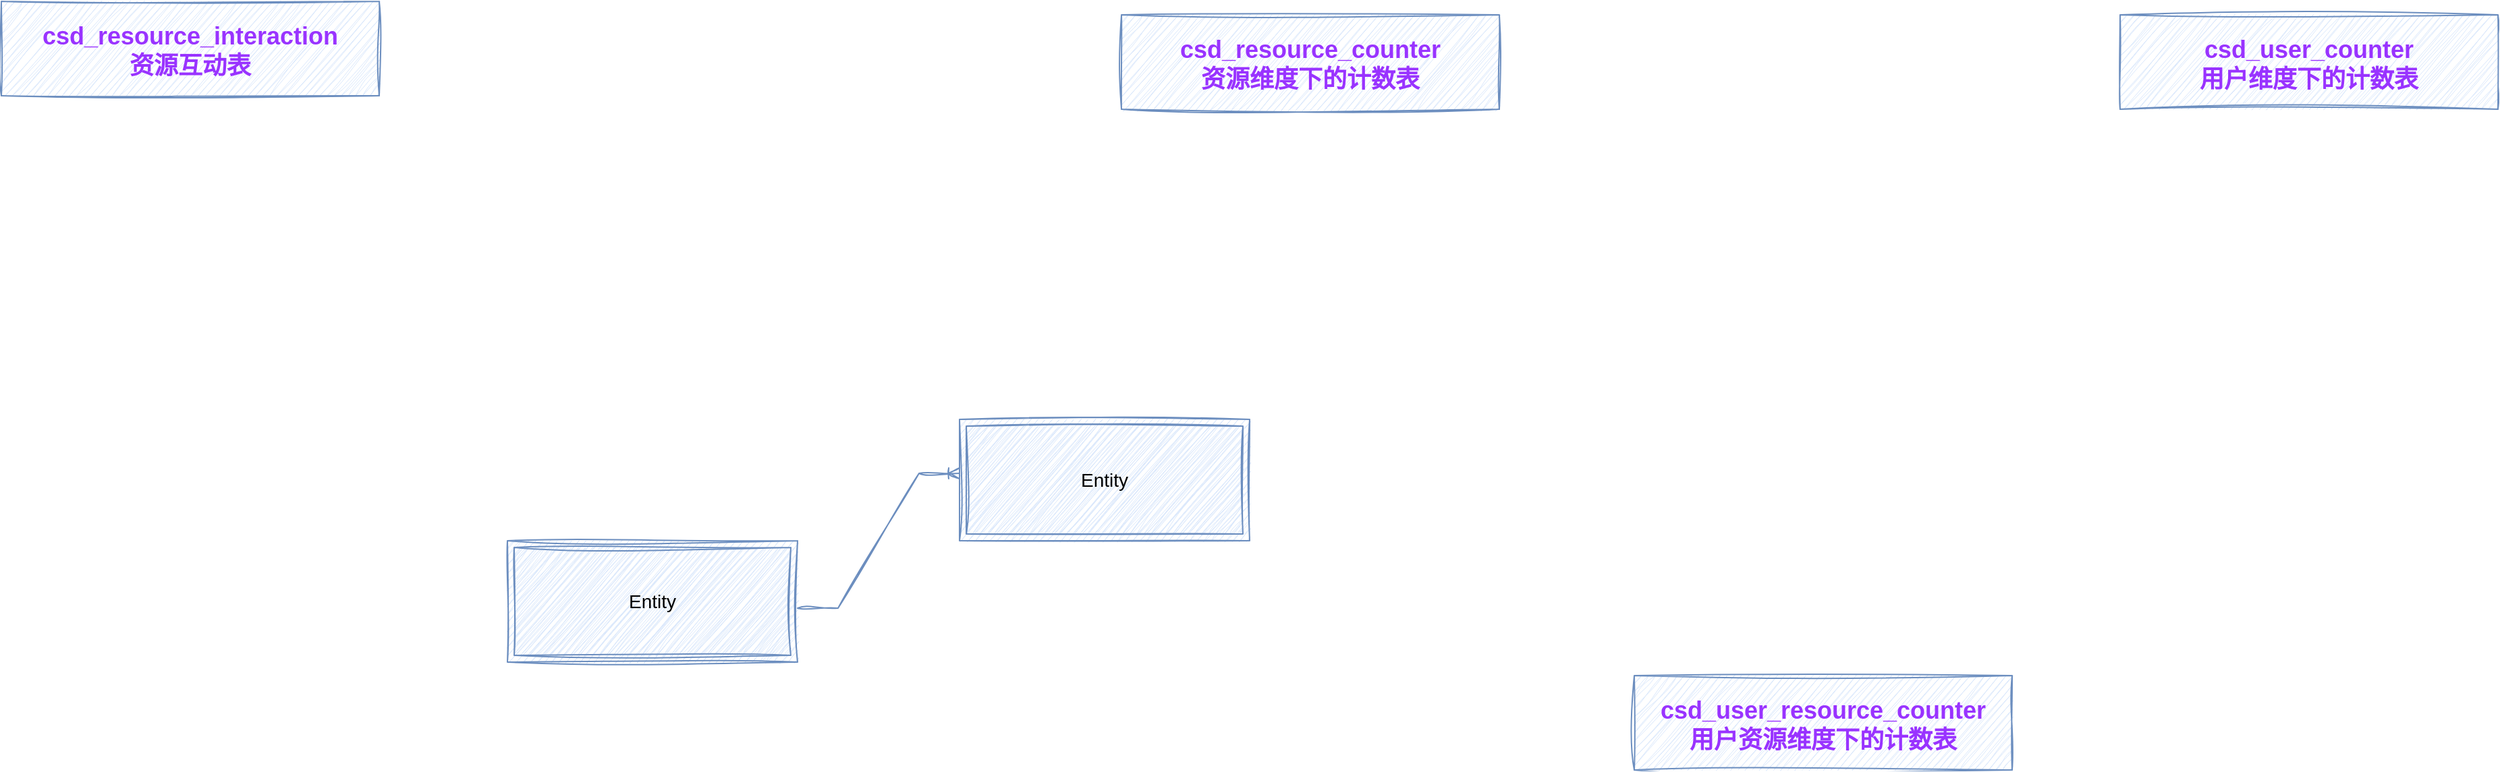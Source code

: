 <mxfile version="20.8.4" type="github">
  <diagram id="R2lEEEUBdFMjLlhIrx00" name="Page-1">
    <mxGraphModel dx="1434" dy="844" grid="1" gridSize="10" guides="1" tooltips="1" connect="1" arrows="1" fold="1" page="1" pageScale="1" pageWidth="850" pageHeight="1100" math="0" shadow="0" extFonts="Permanent Marker^https://fonts.googleapis.com/css?family=Permanent+Marker">
      <root>
        <mxCell id="0" />
        <mxCell id="1" parent="0" />
        <mxCell id="zaY957FdECM3aW0_qBol-46" value="csd_resource_interaction&#xa;资源互动表" style="swimlane;fontStyle=1;childLayout=stackLayout;horizontal=1;startSize=80;horizontalStack=0;resizeParent=1;resizeParentMax=0;resizeLast=0;collapsible=1;marginBottom=0;align=center;fontSize=18;sketch=1;hachureGap=4;jiggle=2;curveFitting=1;fontFamily=Helvetica;fillColor=#dae8fc;strokeColor=#6c8ebf;movable=1;resizable=1;rotatable=1;deletable=1;editable=1;connectable=1;fontColor=#9933FF;" vertex="1" collapsed="1" parent="1">
          <mxGeometry x="50" y="70" width="280" height="70" as="geometry">
            <mxRectangle x="50" y="70" width="550" height="630" as="alternateBounds" />
          </mxGeometry>
        </mxCell>
        <mxCell id="zaY957FdECM3aW0_qBol-61" value="id: bigint 主键ID，无实际含义" style="text;strokeColor=#6c8ebf;fillColor=#dae8fc;spacingLeft=4;spacingRight=4;overflow=hidden;rotatable=0;points=[[0,0.5],[1,0.5]];portConstraint=eastwest;fontSize=14;sketch=1;hachureGap=4;jiggle=2;curveFitting=1;fontFamily=Helvetica;align=left;verticalAlign=middle;" vertex="1" parent="zaY957FdECM3aW0_qBol-46">
          <mxGeometry y="80" width="550" height="50" as="geometry" />
        </mxCell>
        <mxCell id="zaY957FdECM3aW0_qBol-4" value="account_id: varchar(64) 互动用户ID" style="text;strokeColor=#6c8ebf;fillColor=#dae8fc;spacingLeft=4;spacingRight=4;overflow=hidden;rotatable=0;points=[[0,0.5],[1,0.5]];portConstraint=eastwest;fontSize=14;sketch=1;hachureGap=4;jiggle=2;curveFitting=1;fontFamily=Helvetica;align=left;verticalAlign=middle;" vertex="1" parent="zaY957FdECM3aW0_qBol-46">
          <mxGeometry y="130" width="550" height="50" as="geometry" />
        </mxCell>
        <mxCell id="zaY957FdECM3aW0_qBol-48" value="resource_type: varchar(32) 资源类型" style="text;strokeColor=#6c8ebf;fillColor=#dae8fc;spacingLeft=4;spacingRight=4;overflow=hidden;rotatable=0;points=[[0,0.5],[1,0.5]];portConstraint=eastwest;fontSize=14;sketch=1;hachureGap=4;jiggle=2;curveFitting=1;fontFamily=Helvetica;align=left;verticalAlign=middle;" vertex="1" parent="zaY957FdECM3aW0_qBol-46">
          <mxGeometry y="180" width="550" height="50" as="geometry" />
        </mxCell>
        <mxCell id="zaY957FdECM3aW0_qBol-49" value="resource_id: varchar(128) 资源ID" style="text;strokeColor=#6c8ebf;fillColor=#dae8fc;spacingLeft=4;spacingRight=4;overflow=hidden;rotatable=0;points=[[0,0.5],[1,0.5]];portConstraint=eastwest;fontSize=14;sketch=1;hachureGap=4;jiggle=2;curveFitting=1;fontFamily=Helvetica;align=left;verticalAlign=middle;" vertex="1" parent="zaY957FdECM3aW0_qBol-46">
          <mxGeometry y="230" width="550" height="50" as="geometry" />
        </mxCell>
        <mxCell id="zaY957FdECM3aW0_qBol-62" value="resource_owner_id: varchar(64) 资源所属用户ID" style="text;strokeColor=#6c8ebf;fillColor=#dae8fc;spacingLeft=4;spacingRight=4;overflow=hidden;rotatable=0;points=[[0,0.5],[1,0.5]];portConstraint=eastwest;fontSize=14;sketch=1;hachureGap=4;jiggle=2;curveFitting=1;fontFamily=Helvetica;align=left;verticalAlign=middle;" vertex="1" parent="zaY957FdECM3aW0_qBol-46">
          <mxGeometry y="280" width="550" height="50" as="geometry" />
        </mxCell>
        <mxCell id="zaY957FdECM3aW0_qBol-50" value="action: varchar(32) 互动行为，点赞(like)，收藏(collect)，打赏(reward)，浏览(view)等" style="text;strokeColor=#6c8ebf;fillColor=#dae8fc;spacingLeft=4;spacingRight=4;overflow=hidden;rotatable=0;points=[[0,0.5],[1,0.5]];portConstraint=eastwest;fontSize=14;sketch=1;hachureGap=4;jiggle=2;curveFitting=1;fontFamily=Helvetica;align=left;verticalAlign=middle;" vertex="1" parent="zaY957FdECM3aW0_qBol-46">
          <mxGeometry y="330" width="550" height="50" as="geometry" />
        </mxCell>
        <mxCell id="zaY957FdECM3aW0_qBol-51" value="interact_info: text 互动明细，json结构表示" style="text;strokeColor=#6c8ebf;fillColor=#dae8fc;spacingLeft=4;spacingRight=4;overflow=hidden;rotatable=0;points=[[0,0.5],[1,0.5]];portConstraint=eastwest;fontSize=14;sketch=1;hachureGap=4;jiggle=2;curveFitting=1;fontFamily=Helvetica;align=left;verticalAlign=middle;" vertex="1" parent="zaY957FdECM3aW0_qBol-46">
          <mxGeometry y="380" width="550" height="50" as="geometry" />
        </mxCell>
        <mxCell id="zaY957FdECM3aW0_qBol-56" value="status: tinyint 状态 1-正常状态 2-取消状态" style="text;strokeColor=#6c8ebf;fillColor=#dae8fc;spacingLeft=4;spacingRight=4;overflow=hidden;rotatable=0;points=[[0,0.5],[1,0.5]];portConstraint=eastwest;fontSize=14;sketch=1;hachureGap=4;jiggle=2;curveFitting=1;fontFamily=Helvetica;align=left;verticalAlign=middle;" vertex="1" parent="zaY957FdECM3aW0_qBol-46">
          <mxGeometry y="430" width="550" height="50" as="geometry" />
        </mxCell>
        <mxCell id="zaY957FdECM3aW0_qBol-57" value="cancel_time: bigint 取消互动(如取消点赞)的操作时间" style="text;strokeColor=#6c8ebf;fillColor=#dae8fc;spacingLeft=4;spacingRight=4;overflow=hidden;rotatable=0;points=[[0,0.5],[1,0.5]];portConstraint=eastwest;fontSize=14;sketch=1;hachureGap=4;jiggle=2;curveFitting=1;fontFamily=Helvetica;align=left;verticalAlign=middle;" vertex="1" parent="zaY957FdECM3aW0_qBol-46">
          <mxGeometry y="480" width="550" height="50" as="geometry" />
        </mxCell>
        <mxCell id="zaY957FdECM3aW0_qBol-58" value="create_time: bigint 创建时间" style="text;strokeColor=#6c8ebf;fillColor=#dae8fc;spacingLeft=4;spacingRight=4;overflow=hidden;rotatable=0;points=[[0,0.5],[1,0.5]];portConstraint=eastwest;fontSize=14;sketch=1;hachureGap=4;jiggle=2;curveFitting=1;fontFamily=Helvetica;align=left;verticalAlign=middle;" vertex="1" parent="zaY957FdECM3aW0_qBol-46">
          <mxGeometry y="530" width="550" height="50" as="geometry" />
        </mxCell>
        <mxCell id="zaY957FdECM3aW0_qBol-59" value="update_time: bigint 更新时间" style="text;strokeColor=#6c8ebf;fillColor=#dae8fc;spacingLeft=4;spacingRight=4;overflow=hidden;rotatable=0;points=[[0,0.5],[1,0.5]];portConstraint=eastwest;fontSize=14;sketch=1;hachureGap=4;jiggle=2;curveFitting=1;fontFamily=Helvetica;align=left;verticalAlign=middle;" vertex="1" parent="zaY957FdECM3aW0_qBol-46">
          <mxGeometry y="580" width="550" height="50" as="geometry" />
        </mxCell>
        <mxCell id="zaY957FdECM3aW0_qBol-63" value="csd_resource_counter&#xa;资源维度下的计数表" style="swimlane;fontStyle=1;childLayout=stackLayout;horizontal=1;startSize=80;horizontalStack=0;resizeParent=1;resizeParentMax=0;resizeLast=0;collapsible=1;marginBottom=0;align=center;fontSize=18;sketch=1;hachureGap=4;jiggle=2;curveFitting=1;fontFamily=Helvetica;fillColor=#dae8fc;strokeColor=#6c8ebf;movable=1;resizable=1;rotatable=1;deletable=1;editable=1;connectable=1;fontColor=#9933FF;" vertex="1" collapsed="1" parent="1">
          <mxGeometry x="880" y="80" width="280" height="70" as="geometry">
            <mxRectangle x="880" y="80" width="550" height="430" as="alternateBounds" />
          </mxGeometry>
        </mxCell>
        <mxCell id="zaY957FdECM3aW0_qBol-64" value="id: bigint 主键ID，无实际含义" style="text;strokeColor=#6c8ebf;fillColor=#dae8fc;spacingLeft=4;spacingRight=4;overflow=hidden;rotatable=0;points=[[0,0.5],[1,0.5]];portConstraint=eastwest;fontSize=14;sketch=1;hachureGap=4;jiggle=2;curveFitting=1;fontFamily=Helvetica;align=left;verticalAlign=middle;" vertex="1" parent="zaY957FdECM3aW0_qBol-63">
          <mxGeometry y="80" width="550" height="50" as="geometry" />
        </mxCell>
        <mxCell id="zaY957FdECM3aW0_qBol-66" value="resource_type: varchar(32) 资源类型" style="text;strokeColor=#6c8ebf;fillColor=#dae8fc;spacingLeft=4;spacingRight=4;overflow=hidden;rotatable=0;points=[[0,0.5],[1,0.5]];portConstraint=eastwest;fontSize=14;sketch=1;hachureGap=4;jiggle=2;curveFitting=1;fontFamily=Helvetica;align=left;verticalAlign=middle;" vertex="1" parent="zaY957FdECM3aW0_qBol-63">
          <mxGeometry y="130" width="550" height="50" as="geometry" />
        </mxCell>
        <mxCell id="zaY957FdECM3aW0_qBol-67" value="resource_id: varchar(128) 资源ID" style="text;strokeColor=#6c8ebf;fillColor=#dae8fc;spacingLeft=4;spacingRight=4;overflow=hidden;rotatable=0;points=[[0,0.5],[1,0.5]];portConstraint=eastwest;fontSize=14;sketch=1;hachureGap=4;jiggle=2;curveFitting=1;fontFamily=Helvetica;align=left;verticalAlign=middle;" vertex="1" parent="zaY957FdECM3aW0_qBol-63">
          <mxGeometry y="180" width="550" height="50" as="geometry" />
        </mxCell>
        <mxCell id="zaY957FdECM3aW0_qBol-69" value="count_type: varchar(32) 计数类型，点赞数(like)，评论数(comment)，收藏数(collect)，&#xa;浏览数(view)、分享数(share)等" style="text;strokeColor=#6c8ebf;fillColor=#dae8fc;spacingLeft=4;spacingRight=4;overflow=hidden;rotatable=0;points=[[0,0.5],[1,0.5]];portConstraint=eastwest;fontSize=14;sketch=1;hachureGap=4;jiggle=2;curveFitting=1;fontFamily=Helvetica;align=left;verticalAlign=middle;" vertex="1" parent="zaY957FdECM3aW0_qBol-63">
          <mxGeometry y="230" width="550" height="50" as="geometry" />
        </mxCell>
        <mxCell id="zaY957FdECM3aW0_qBol-70" value="count: long 数目" style="text;strokeColor=#6c8ebf;fillColor=#dae8fc;spacingLeft=4;spacingRight=4;overflow=hidden;rotatable=0;points=[[0,0.5],[1,0.5]];portConstraint=eastwest;fontSize=14;sketch=1;hachureGap=4;jiggle=2;curveFitting=1;fontFamily=Helvetica;align=left;verticalAlign=middle;" vertex="1" parent="zaY957FdECM3aW0_qBol-63">
          <mxGeometry y="280" width="550" height="50" as="geometry" />
        </mxCell>
        <mxCell id="zaY957FdECM3aW0_qBol-73" value="create_time: bigint 创建时间" style="text;strokeColor=#6c8ebf;fillColor=#dae8fc;spacingLeft=4;spacingRight=4;overflow=hidden;rotatable=0;points=[[0,0.5],[1,0.5]];portConstraint=eastwest;fontSize=14;sketch=1;hachureGap=4;jiggle=2;curveFitting=1;fontFamily=Helvetica;align=left;verticalAlign=middle;" vertex="1" parent="zaY957FdECM3aW0_qBol-63">
          <mxGeometry y="330" width="550" height="50" as="geometry" />
        </mxCell>
        <mxCell id="zaY957FdECM3aW0_qBol-74" value="update_time: bigint 更新时间" style="text;strokeColor=#6c8ebf;fillColor=#dae8fc;spacingLeft=4;spacingRight=4;overflow=hidden;rotatable=0;points=[[0,0.5],[1,0.5]];portConstraint=eastwest;fontSize=14;sketch=1;hachureGap=4;jiggle=2;curveFitting=1;fontFamily=Helvetica;align=left;verticalAlign=middle;" vertex="1" parent="zaY957FdECM3aW0_qBol-63">
          <mxGeometry y="380" width="550" height="50" as="geometry" />
        </mxCell>
        <mxCell id="zaY957FdECM3aW0_qBol-87" value="csd_user_counter&#xa;用户维度下的计数表" style="swimlane;fontStyle=1;childLayout=stackLayout;horizontal=1;startSize=80;horizontalStack=0;resizeParent=1;resizeParentMax=0;resizeLast=0;collapsible=1;marginBottom=0;align=center;fontSize=18;sketch=1;hachureGap=4;jiggle=2;curveFitting=1;fontFamily=Helvetica;fillColor=#dae8fc;strokeColor=#6c8ebf;movable=1;resizable=1;rotatable=1;deletable=1;editable=1;connectable=1;fontColor=#9933FF;" vertex="1" collapsed="1" parent="1">
          <mxGeometry x="1620" y="80" width="280" height="70" as="geometry">
            <mxRectangle x="1620" y="80" width="550" height="380" as="alternateBounds" />
          </mxGeometry>
        </mxCell>
        <mxCell id="zaY957FdECM3aW0_qBol-88" value="id: bigint 主键ID，无实际含义" style="text;strokeColor=#6c8ebf;fillColor=#dae8fc;spacingLeft=4;spacingRight=4;overflow=hidden;rotatable=0;points=[[0,0.5],[1,0.5]];portConstraint=eastwest;fontSize=14;sketch=1;hachureGap=4;jiggle=2;curveFitting=1;fontFamily=Helvetica;align=left;verticalAlign=middle;" vertex="1" parent="zaY957FdECM3aW0_qBol-87">
          <mxGeometry y="80" width="550" height="50" as="geometry" />
        </mxCell>
        <mxCell id="zaY957FdECM3aW0_qBol-89" value="account_id: varchar(32) 资源类型" style="text;strokeColor=#6c8ebf;fillColor=#dae8fc;spacingLeft=4;spacingRight=4;overflow=hidden;rotatable=0;points=[[0,0.5],[1,0.5]];portConstraint=eastwest;fontSize=14;sketch=1;hachureGap=4;jiggle=2;curveFitting=1;fontFamily=Helvetica;align=left;verticalAlign=middle;" vertex="1" parent="zaY957FdECM3aW0_qBol-87">
          <mxGeometry y="130" width="550" height="50" as="geometry" />
        </mxCell>
        <mxCell id="zaY957FdECM3aW0_qBol-91" value="count_type: varchar(32) 计数类型，点赞数(like)，被点赞数(be_like)，评论数(comment)，&#xa;被评论数(be_comment)，收藏数(collect)，浏览数(view)、分享数(share)等" style="text;strokeColor=#6c8ebf;fillColor=#dae8fc;spacingLeft=4;spacingRight=4;overflow=hidden;rotatable=0;points=[[0,0.5],[1,0.5]];portConstraint=eastwest;fontSize=14;sketch=1;hachureGap=4;jiggle=2;curveFitting=1;fontFamily=Helvetica;align=left;verticalAlign=middle;" vertex="1" parent="zaY957FdECM3aW0_qBol-87">
          <mxGeometry y="180" width="550" height="50" as="geometry" />
        </mxCell>
        <mxCell id="zaY957FdECM3aW0_qBol-92" value="count: long 数目" style="text;strokeColor=#6c8ebf;fillColor=#dae8fc;spacingLeft=4;spacingRight=4;overflow=hidden;rotatable=0;points=[[0,0.5],[1,0.5]];portConstraint=eastwest;fontSize=14;sketch=1;hachureGap=4;jiggle=2;curveFitting=1;fontFamily=Helvetica;align=left;verticalAlign=middle;" vertex="1" parent="zaY957FdECM3aW0_qBol-87">
          <mxGeometry y="230" width="550" height="50" as="geometry" />
        </mxCell>
        <mxCell id="zaY957FdECM3aW0_qBol-93" value="create_time: bigint 创建时间" style="text;strokeColor=#6c8ebf;fillColor=#dae8fc;spacingLeft=4;spacingRight=4;overflow=hidden;rotatable=0;points=[[0,0.5],[1,0.5]];portConstraint=eastwest;fontSize=14;sketch=1;hachureGap=4;jiggle=2;curveFitting=1;fontFamily=Helvetica;align=left;verticalAlign=middle;" vertex="1" parent="zaY957FdECM3aW0_qBol-87">
          <mxGeometry y="280" width="550" height="50" as="geometry" />
        </mxCell>
        <mxCell id="zaY957FdECM3aW0_qBol-94" value="update_time: bigint 更新时间" style="text;strokeColor=#6c8ebf;fillColor=#dae8fc;spacingLeft=4;spacingRight=4;overflow=hidden;rotatable=0;points=[[0,0.5],[1,0.5]];portConstraint=eastwest;fontSize=14;sketch=1;hachureGap=4;jiggle=2;curveFitting=1;fontFamily=Helvetica;align=left;verticalAlign=middle;" vertex="1" parent="zaY957FdECM3aW0_qBol-87">
          <mxGeometry y="330" width="550" height="50" as="geometry" />
        </mxCell>
        <mxCell id="zaY957FdECM3aW0_qBol-95" value="csd_user_resource_counter&#xa;用户资源维度下的计数表" style="swimlane;fontStyle=1;childLayout=stackLayout;horizontal=1;startSize=80;horizontalStack=0;resizeParent=1;resizeParentMax=0;resizeLast=0;collapsible=1;marginBottom=0;align=center;fontSize=18;sketch=1;hachureGap=4;jiggle=2;curveFitting=1;fontFamily=Helvetica;fillColor=#dae8fc;strokeColor=#6c8ebf;movable=1;resizable=1;rotatable=1;deletable=1;editable=1;connectable=1;fontColor=#9933FF;" vertex="1" collapsed="1" parent="1">
          <mxGeometry x="1260" y="570" width="280" height="70" as="geometry">
            <mxRectangle x="1260" y="570" width="550" height="430" as="alternateBounds" />
          </mxGeometry>
        </mxCell>
        <mxCell id="zaY957FdECM3aW0_qBol-96" value="id: bigint 主键ID，无实际含义" style="text;strokeColor=#6c8ebf;fillColor=#dae8fc;spacingLeft=4;spacingRight=4;overflow=hidden;rotatable=0;points=[[0,0.5],[1,0.5]];portConstraint=eastwest;fontSize=14;sketch=1;hachureGap=4;jiggle=2;curveFitting=1;fontFamily=Helvetica;align=left;verticalAlign=middle;" vertex="1" parent="zaY957FdECM3aW0_qBol-95">
          <mxGeometry y="80" width="550" height="50" as="geometry" />
        </mxCell>
        <mxCell id="zaY957FdECM3aW0_qBol-103" value="account_id: varchar(64) 账号ID" style="text;strokeColor=#6c8ebf;fillColor=#dae8fc;spacingLeft=4;spacingRight=4;overflow=hidden;rotatable=0;points=[[0,0.5],[1,0.5]];portConstraint=eastwest;fontSize=14;sketch=1;hachureGap=4;jiggle=2;curveFitting=1;fontFamily=Helvetica;align=left;verticalAlign=middle;" vertex="1" parent="zaY957FdECM3aW0_qBol-95">
          <mxGeometry y="130" width="550" height="50" as="geometry" />
        </mxCell>
        <mxCell id="zaY957FdECM3aW0_qBol-97" value="resource_type: varchar(32) 资源类型" style="text;strokeColor=#6c8ebf;fillColor=#dae8fc;spacingLeft=4;spacingRight=4;overflow=hidden;rotatable=0;points=[[0,0.5],[1,0.5]];portConstraint=eastwest;fontSize=14;sketch=1;hachureGap=4;jiggle=2;curveFitting=1;fontFamily=Helvetica;align=left;verticalAlign=middle;" vertex="1" parent="zaY957FdECM3aW0_qBol-95">
          <mxGeometry y="180" width="550" height="50" as="geometry" />
        </mxCell>
        <mxCell id="zaY957FdECM3aW0_qBol-99" value="count_type: varchar(32) 计数类型，点赞数(like)，被点赞数(be_like)，评论数(comment)，&#xa;被评论数(be_comment)，收藏数(collect)，浏览数(view)、分享数(share)等" style="text;strokeColor=#6c8ebf;fillColor=#dae8fc;spacingLeft=4;spacingRight=4;overflow=hidden;rotatable=0;points=[[0,0.5],[1,0.5]];portConstraint=eastwest;fontSize=14;sketch=1;hachureGap=4;jiggle=2;curveFitting=1;fontFamily=Helvetica;align=left;verticalAlign=middle;" vertex="1" parent="zaY957FdECM3aW0_qBol-95">
          <mxGeometry y="230" width="550" height="50" as="geometry" />
        </mxCell>
        <mxCell id="zaY957FdECM3aW0_qBol-100" value="count: long 数目" style="text;strokeColor=#6c8ebf;fillColor=#dae8fc;spacingLeft=4;spacingRight=4;overflow=hidden;rotatable=0;points=[[0,0.5],[1,0.5]];portConstraint=eastwest;fontSize=14;sketch=1;hachureGap=4;jiggle=2;curveFitting=1;fontFamily=Helvetica;align=left;verticalAlign=middle;" vertex="1" parent="zaY957FdECM3aW0_qBol-95">
          <mxGeometry y="280" width="550" height="50" as="geometry" />
        </mxCell>
        <mxCell id="zaY957FdECM3aW0_qBol-101" value="create_time: bigint 创建时间" style="text;strokeColor=#6c8ebf;fillColor=#dae8fc;spacingLeft=4;spacingRight=4;overflow=hidden;rotatable=0;points=[[0,0.5],[1,0.5]];portConstraint=eastwest;fontSize=14;sketch=1;hachureGap=4;jiggle=2;curveFitting=1;fontFamily=Helvetica;align=left;verticalAlign=middle;" vertex="1" parent="zaY957FdECM3aW0_qBol-95">
          <mxGeometry y="330" width="550" height="50" as="geometry" />
        </mxCell>
        <mxCell id="zaY957FdECM3aW0_qBol-102" value="update_time: bigint 更新时间" style="text;strokeColor=#6c8ebf;fillColor=#dae8fc;spacingLeft=4;spacingRight=4;overflow=hidden;rotatable=0;points=[[0,0.5],[1,0.5]];portConstraint=eastwest;fontSize=14;sketch=1;hachureGap=4;jiggle=2;curveFitting=1;fontFamily=Helvetica;align=left;verticalAlign=middle;" vertex="1" parent="zaY957FdECM3aW0_qBol-95">
          <mxGeometry y="380" width="550" height="50" as="geometry" />
        </mxCell>
        <mxCell id="zaY957FdECM3aW0_qBol-104" value="Entity" style="shape=ext;margin=3;double=1;whiteSpace=wrap;html=1;align=center;sketch=1;hachureGap=4;jiggle=2;curveFitting=1;fontFamily=Helvetica;fontSize=14;fillColor=#dae8fc;strokeColor=#6c8ebf;" vertex="1" parent="1">
          <mxGeometry x="425" y="470" width="215" height="90" as="geometry" />
        </mxCell>
        <mxCell id="zaY957FdECM3aW0_qBol-105" value="" style="edgeStyle=entityRelationEdgeStyle;fontSize=12;html=1;endArrow=ERoneToMany;rounded=0;sketch=1;hachureGap=4;jiggle=2;curveFitting=1;fontFamily=Helvetica;fontColor=#9933FF;fillColor=#dae8fc;strokeColor=#6c8ebf;shadow=0;" edge="1" parent="1">
          <mxGeometry width="100" height="100" relative="1" as="geometry">
            <mxPoint x="640" y="520" as="sourcePoint" />
            <mxPoint x="760" y="420" as="targetPoint" />
          </mxGeometry>
        </mxCell>
        <mxCell id="zaY957FdECM3aW0_qBol-106" value="Entity" style="shape=ext;margin=3;double=1;whiteSpace=wrap;html=1;align=center;sketch=1;hachureGap=4;jiggle=2;curveFitting=1;fontFamily=Helvetica;fontSize=14;fillColor=#dae8fc;strokeColor=#6c8ebf;" vertex="1" parent="1">
          <mxGeometry x="760" y="380" width="215" height="90" as="geometry" />
        </mxCell>
      </root>
    </mxGraphModel>
  </diagram>
</mxfile>
